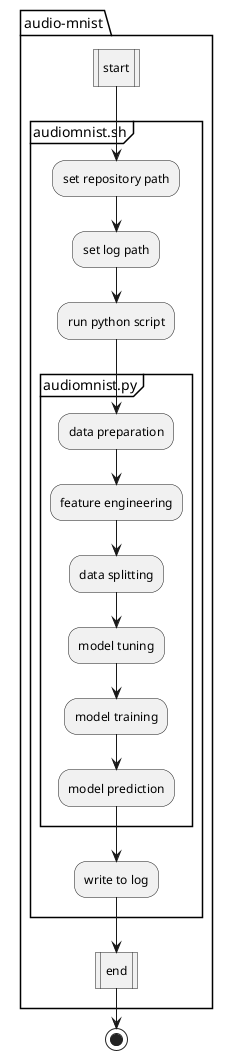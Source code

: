 @startuml Pipeline Flowchart
|audio_mnist|
package "audio-mnist" {
    :start|
    partition "audiomnist.sh" {
        :set repository path;
        :set log path;
        :run python script;
        partition "audiomnist.py" {
            :data preparation;
            :feature engineering;
            :data splitting;
            :model tuning;
            :model training;
            :model prediction;
        }
        :write to log;
    }
    :end|
}
stop
@enduml
